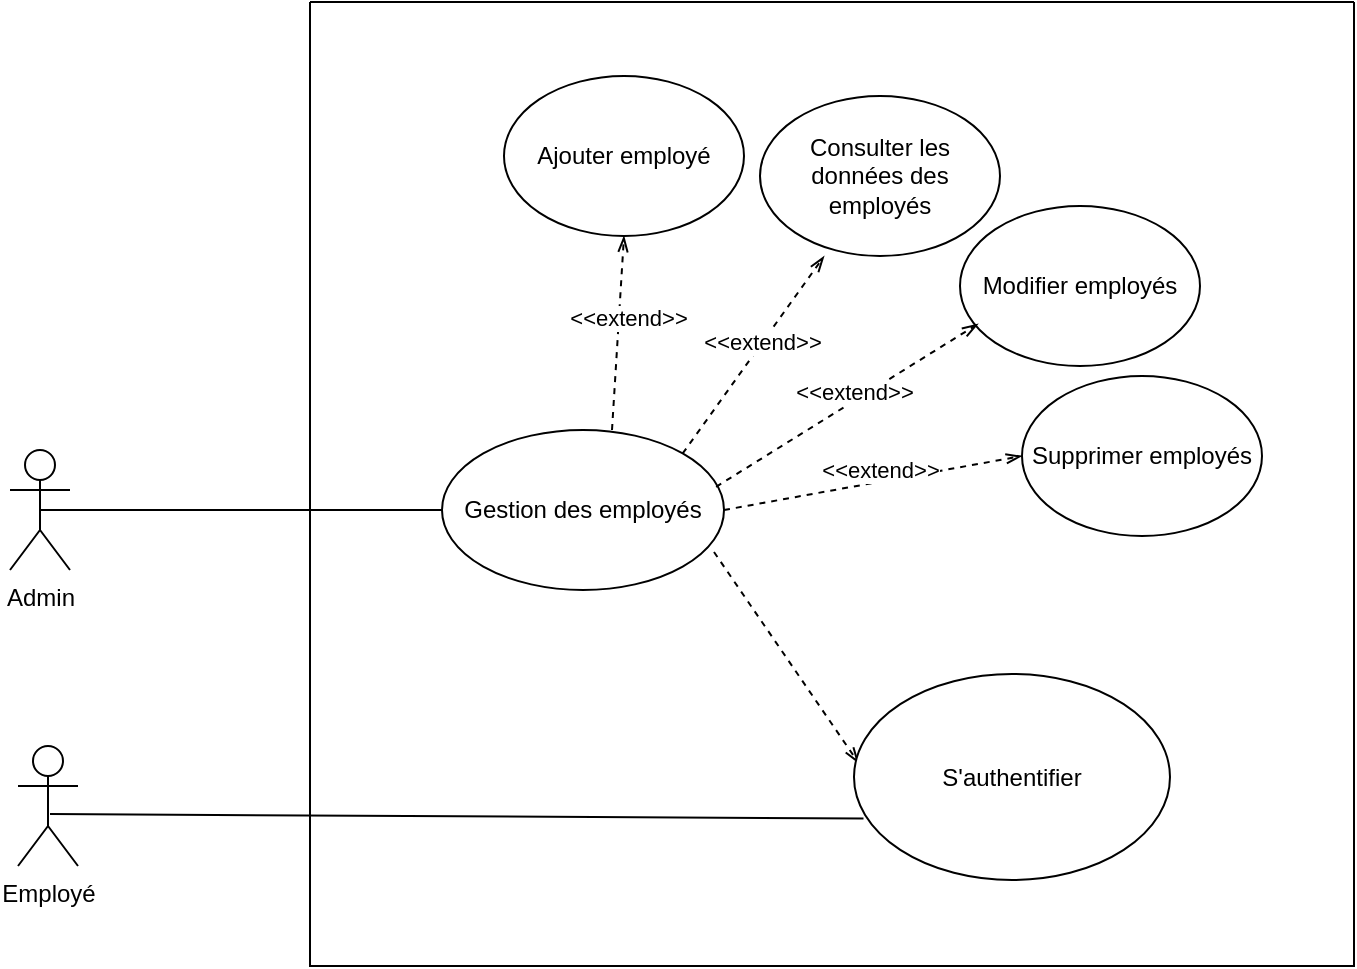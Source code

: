 <mxfile version="27.1.4">
  <diagram name="Page-1" id="32wDH4deojBio2F4ecRy">
    <mxGraphModel dx="1442" dy="962" grid="0" gridSize="10" guides="1" tooltips="1" connect="1" arrows="1" fold="1" page="0" pageScale="1" pageWidth="827" pageHeight="1169" math="0" shadow="0">
      <root>
        <mxCell id="0" />
        <mxCell id="1" parent="0" />
        <mxCell id="FgvImvcRu4sn3ergdx58-2" value="Admin" style="shape=umlActor;verticalLabelPosition=bottom;verticalAlign=top;html=1;outlineConnect=0;" vertex="1" parent="1">
          <mxGeometry x="-95" y="29" width="30" height="60" as="geometry" />
        </mxCell>
        <mxCell id="FgvImvcRu4sn3ergdx58-3" value="Employé" style="shape=umlActor;verticalLabelPosition=bottom;verticalAlign=top;html=1;outlineConnect=0;" vertex="1" parent="1">
          <mxGeometry x="-91" y="177" width="30" height="60" as="geometry" />
        </mxCell>
        <mxCell id="FgvImvcRu4sn3ergdx58-4" value="Gestion des employés" style="ellipse;whiteSpace=wrap;html=1;" vertex="1" parent="1">
          <mxGeometry x="121" y="19" width="141" height="80" as="geometry" />
        </mxCell>
        <mxCell id="FgvImvcRu4sn3ergdx58-5" value="" style="endArrow=none;html=1;rounded=0;entryX=0;entryY=0.5;entryDx=0;entryDy=0;exitX=0.5;exitY=0.5;exitDx=0;exitDy=0;exitPerimeter=0;" edge="1" parent="1" source="FgvImvcRu4sn3ergdx58-2" target="FgvImvcRu4sn3ergdx58-4">
          <mxGeometry width="50" height="50" relative="1" as="geometry">
            <mxPoint x="-75" y="20" as="sourcePoint" />
            <mxPoint x="-25" y="-30" as="targetPoint" />
          </mxGeometry>
        </mxCell>
        <mxCell id="FgvImvcRu4sn3ergdx58-7" value="Modifier employés" style="ellipse;whiteSpace=wrap;html=1;" vertex="1" parent="1">
          <mxGeometry x="380" y="-93" width="120" height="80" as="geometry" />
        </mxCell>
        <mxCell id="FgvImvcRu4sn3ergdx58-8" value="Consulter les données des employés" style="ellipse;whiteSpace=wrap;html=1;" vertex="1" parent="1">
          <mxGeometry x="280" y="-148" width="120" height="80" as="geometry" />
        </mxCell>
        <mxCell id="FgvImvcRu4sn3ergdx58-9" value="Ajouter employé" style="ellipse;whiteSpace=wrap;html=1;" vertex="1" parent="1">
          <mxGeometry x="152" y="-158" width="120" height="80" as="geometry" />
        </mxCell>
        <mxCell id="FgvImvcRu4sn3ergdx58-10" value="" style="fontSize=12;html=1;endFill=0;startFill=0;endSize=6;startSize=6;dashed=1;endArrow=openThin;startArrow=none;rounded=0;entryX=0.5;entryY=1;entryDx=0;entryDy=0;" edge="1" parent="1" target="FgvImvcRu4sn3ergdx58-9">
          <mxGeometry width="160" relative="1" as="geometry">
            <mxPoint x="206" y="19" as="sourcePoint" />
            <mxPoint x="264" y="-64" as="targetPoint" />
          </mxGeometry>
        </mxCell>
        <mxCell id="FgvImvcRu4sn3ergdx58-11" value="&amp;lt;&amp;lt;extend&amp;gt;&amp;gt;" style="edgeLabel;html=1;align=center;verticalAlign=middle;resizable=0;points=[];" vertex="1" connectable="0" parent="FgvImvcRu4sn3ergdx58-10">
          <mxGeometry x="-0.015" y="-1" relative="1" as="geometry">
            <mxPoint x="4" y="-8" as="offset" />
          </mxGeometry>
        </mxCell>
        <mxCell id="FgvImvcRu4sn3ergdx58-12" value="" style="fontSize=12;html=1;endFill=0;startFill=0;endSize=6;startSize=6;dashed=1;endArrow=openThin;startArrow=none;rounded=0;entryX=0.267;entryY=1.002;entryDx=0;entryDy=0;exitX=1;exitY=0;exitDx=0;exitDy=0;entryPerimeter=0;" edge="1" parent="1" source="FgvImvcRu4sn3ergdx58-4" target="FgvImvcRu4sn3ergdx58-8">
          <mxGeometry width="160" relative="1" as="geometry">
            <mxPoint x="262" y="51" as="sourcePoint" />
            <mxPoint x="313" y="-30" as="targetPoint" />
          </mxGeometry>
        </mxCell>
        <mxCell id="FgvImvcRu4sn3ergdx58-13" value="&amp;lt;&amp;lt;extend&amp;gt;&amp;gt;" style="edgeLabel;html=1;align=center;verticalAlign=middle;resizable=0;points=[];" vertex="1" connectable="0" parent="FgvImvcRu4sn3ergdx58-12">
          <mxGeometry x="-0.015" y="-1" relative="1" as="geometry">
            <mxPoint x="4" y="-8" as="offset" />
          </mxGeometry>
        </mxCell>
        <mxCell id="FgvImvcRu4sn3ergdx58-14" value="" style="fontSize=12;html=1;endFill=0;startFill=0;endSize=6;startSize=6;dashed=1;endArrow=openThin;startArrow=none;rounded=0;entryX=0.075;entryY=0.737;entryDx=0;entryDy=0;entryPerimeter=0;exitX=0.972;exitY=0.355;exitDx=0;exitDy=0;exitPerimeter=0;" edge="1" parent="1" source="FgvImvcRu4sn3ergdx58-4" target="FgvImvcRu4sn3ergdx58-7">
          <mxGeometry width="160" relative="1" as="geometry">
            <mxPoint x="361" y="66" as="sourcePoint" />
            <mxPoint x="412" y="-15" as="targetPoint" />
          </mxGeometry>
        </mxCell>
        <mxCell id="FgvImvcRu4sn3ergdx58-15" value="&amp;lt;&amp;lt;extend&amp;gt;&amp;gt;" style="edgeLabel;html=1;align=center;verticalAlign=middle;resizable=0;points=[];" vertex="1" connectable="0" parent="FgvImvcRu4sn3ergdx58-14">
          <mxGeometry x="-0.015" y="-1" relative="1" as="geometry">
            <mxPoint x="4" y="-8" as="offset" />
          </mxGeometry>
        </mxCell>
        <mxCell id="FgvImvcRu4sn3ergdx58-16" value="Supprimer employés" style="ellipse;whiteSpace=wrap;html=1;" vertex="1" parent="1">
          <mxGeometry x="411" y="-8" width="120" height="80" as="geometry" />
        </mxCell>
        <mxCell id="FgvImvcRu4sn3ergdx58-17" value="" style="fontSize=12;html=1;endFill=0;startFill=0;endSize=6;startSize=6;dashed=1;endArrow=openThin;startArrow=none;rounded=0;entryX=0;entryY=0.5;entryDx=0;entryDy=0;exitX=1;exitY=0.5;exitDx=0;exitDy=0;" edge="1" parent="1" source="FgvImvcRu4sn3ergdx58-4" target="FgvImvcRu4sn3ergdx58-16">
          <mxGeometry width="160" relative="1" as="geometry">
            <mxPoint x="275" y="121" as="sourcePoint" />
            <mxPoint x="326" y="40" as="targetPoint" />
          </mxGeometry>
        </mxCell>
        <mxCell id="FgvImvcRu4sn3ergdx58-18" value="&amp;lt;&amp;lt;extend&amp;gt;&amp;gt;" style="edgeLabel;html=1;align=center;verticalAlign=middle;resizable=0;points=[];" vertex="1" connectable="0" parent="FgvImvcRu4sn3ergdx58-17">
          <mxGeometry x="-0.015" y="-1" relative="1" as="geometry">
            <mxPoint x="4" y="-8" as="offset" />
          </mxGeometry>
        </mxCell>
        <mxCell id="FgvImvcRu4sn3ergdx58-20" value="" style="fontSize=12;html=1;endFill=0;startFill=0;endSize=6;startSize=6;dashed=1;endArrow=openThin;startArrow=none;rounded=0;entryX=0.015;entryY=0.433;entryDx=0;entryDy=0;exitX=1;exitY=0.5;exitDx=0;exitDy=0;entryPerimeter=0;" edge="1" parent="1" target="FgvImvcRu4sn3ergdx58-19">
          <mxGeometry width="160" relative="1" as="geometry">
            <mxPoint x="257" y="80" as="sourcePoint" />
            <mxPoint x="406" y="53" as="targetPoint" />
          </mxGeometry>
        </mxCell>
        <mxCell id="FgvImvcRu4sn3ergdx58-22" value="" style="endArrow=none;html=1;rounded=0;entryX=0.03;entryY=0.702;entryDx=0;entryDy=0;entryPerimeter=0;" edge="1" parent="1" target="FgvImvcRu4sn3ergdx58-19">
          <mxGeometry width="50" height="50" relative="1" as="geometry">
            <mxPoint x="-75" y="211" as="sourcePoint" />
            <mxPoint x="-25" y="161" as="targetPoint" />
          </mxGeometry>
        </mxCell>
        <mxCell id="FgvImvcRu4sn3ergdx58-23" value="" style="swimlane;startSize=0;" vertex="1" parent="1">
          <mxGeometry x="55" y="-195" width="522" height="482" as="geometry" />
        </mxCell>
        <mxCell id="FgvImvcRu4sn3ergdx58-19" value="S&#39;authentifier" style="ellipse;whiteSpace=wrap;html=1;" vertex="1" parent="FgvImvcRu4sn3ergdx58-23">
          <mxGeometry x="272" y="336" width="158" height="103" as="geometry" />
        </mxCell>
      </root>
    </mxGraphModel>
  </diagram>
</mxfile>
